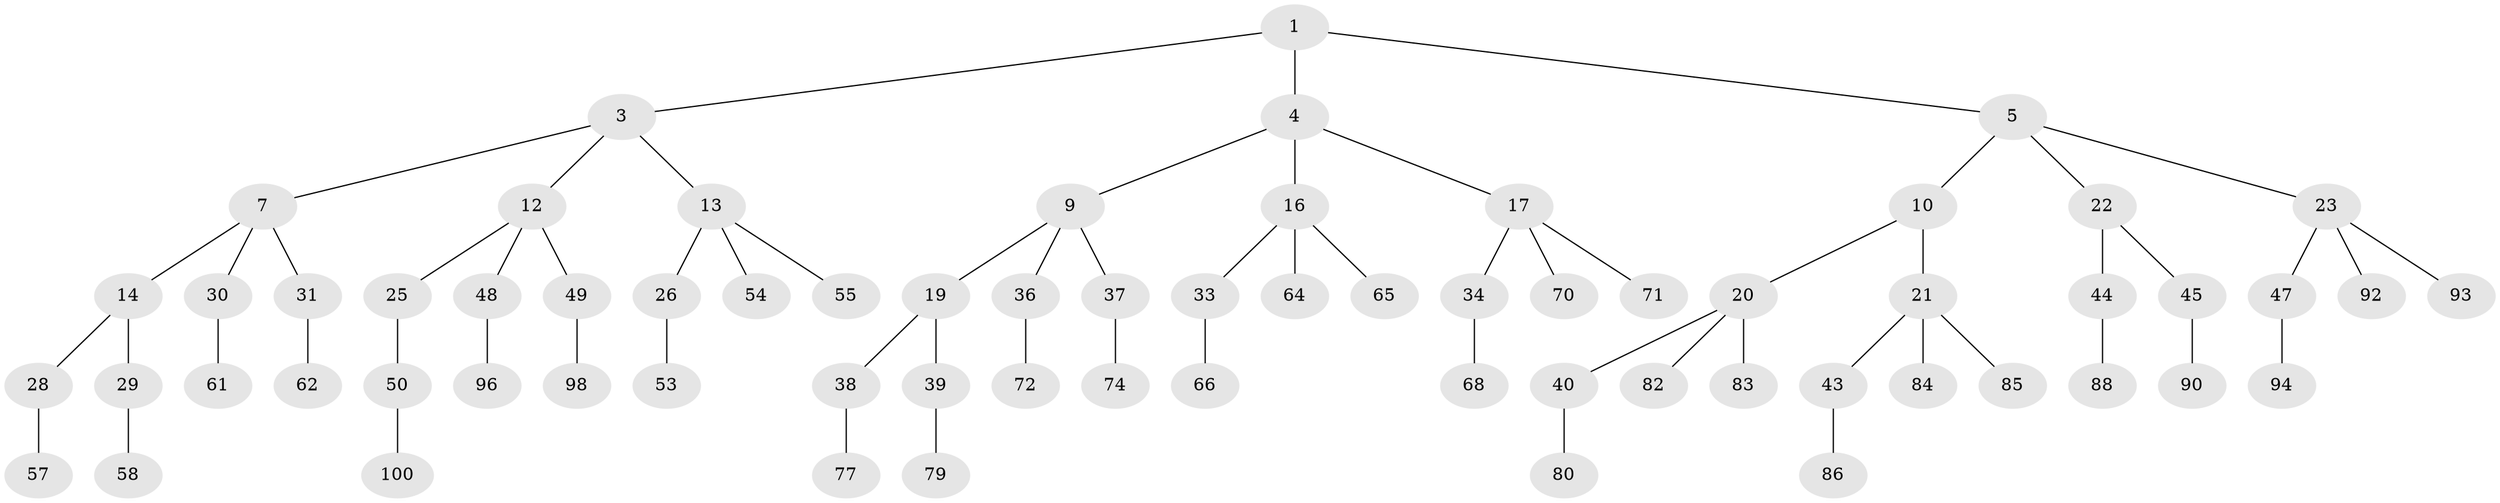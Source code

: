 // original degree distribution, {2: 0.02, 3: 0.48, 1: 0.5}
// Generated by graph-tools (version 1.1) at 2025/38/02/21/25 10:38:56]
// undirected, 68 vertices, 67 edges
graph export_dot {
graph [start="1"]
  node [color=gray90,style=filled];
  1 [super="+2"];
  3 [latent=1,super="+6"];
  4 [latent=0.5,super="+8"];
  5 [latent=0.5,super="+11"];
  7 [latent=0.5,super="+15"];
  9 [latent=0.333333,super="+18"];
  10 [latent=0.333333];
  12 [latent=0.333333,super="+24"];
  13 [latent=0.333333,super="+27"];
  14 [latent=0.333333];
  16 [latent=0.25,super="+32"];
  17 [latent=0.25,super="+35"];
  19 [latent=0.25];
  20 [latent=0.25,super="+41"];
  21 [latent=0.25,super="+42"];
  22 [latent=0.25];
  23 [latent=0.25,super="+46"];
  25 [latent=0.25,super="+51"];
  26 [latent=0.25,super="+52"];
  28 [latent=0.25,super="+56"];
  29 [latent=0.25,super="+59"];
  30 [latent=0.25,super="+60"];
  31 [latent=0.25,super="+63"];
  33 [latent=0.2,super="+67"];
  34 [latent=0.2,super="+69"];
  36 [latent=0.2,super="+73"];
  37 [latent=0.2,super="+75"];
  38 [latent=0.2,super="+76"];
  39 [latent=0.2,super="+78"];
  40 [latent=0.2,super="+81"];
  43 [latent=0.2,super="+87"];
  44 [latent=0.2,super="+89"];
  45 [latent=0.2,super="+91"];
  47 [latent=0.2,super="+95"];
  48 [latent=0.2,super="+97"];
  49 [latent=0.2,super="+99"];
  50 [latent=0.2];
  53 [latent=0.2];
  54 [latent=0.2];
  55 [latent=0.2];
  57 [latent=0.2];
  58 [latent=0.2];
  61 [latent=0.2];
  62 [latent=0.2];
  64 [latent=0.166667];
  65 [latent=0.166667];
  66 [latent=0.166667];
  68 [latent=0.166667];
  70 [latent=0.166667];
  71 [latent=0.166667];
  72 [latent=0.166667];
  74 [latent=0.166667];
  77 [latent=0.166667];
  79 [latent=0.166667];
  80 [latent=0.166667];
  82 [latent=0.166667];
  83 [latent=0.166667];
  84 [latent=0.166667];
  85 [latent=0.166667];
  86 [latent=0.166667];
  88 [latent=0.166667];
  90 [latent=0.166667];
  92 [latent=0.166667];
  93 [latent=0.166667];
  94 [latent=0.166667];
  96 [latent=0.166667];
  98 [latent=0.166667];
  100 [latent=0.166667];
  1 -- 3;
  1 -- 4;
  1 -- 5;
  3 -- 7;
  3 -- 12;
  3 -- 13;
  4 -- 9;
  4 -- 16;
  4 -- 17;
  5 -- 10;
  5 -- 22;
  5 -- 23;
  7 -- 14;
  7 -- 31;
  7 -- 30;
  9 -- 19;
  9 -- 36;
  9 -- 37;
  10 -- 20;
  10 -- 21;
  12 -- 25;
  12 -- 48;
  12 -- 49;
  13 -- 26;
  13 -- 54;
  13 -- 55;
  14 -- 28;
  14 -- 29;
  16 -- 33;
  16 -- 65;
  16 -- 64;
  17 -- 34;
  17 -- 70;
  17 -- 71;
  19 -- 38;
  19 -- 39;
  20 -- 40;
  20 -- 82;
  20 -- 83;
  21 -- 43;
  21 -- 85;
  21 -- 84;
  22 -- 44;
  22 -- 45;
  23 -- 47;
  23 -- 92;
  23 -- 93;
  25 -- 50;
  26 -- 53;
  28 -- 57;
  29 -- 58;
  30 -- 61;
  31 -- 62;
  33 -- 66;
  34 -- 68;
  36 -- 72;
  37 -- 74;
  38 -- 77;
  39 -- 79;
  40 -- 80;
  43 -- 86;
  44 -- 88;
  45 -- 90;
  47 -- 94;
  48 -- 96;
  49 -- 98;
  50 -- 100;
}
